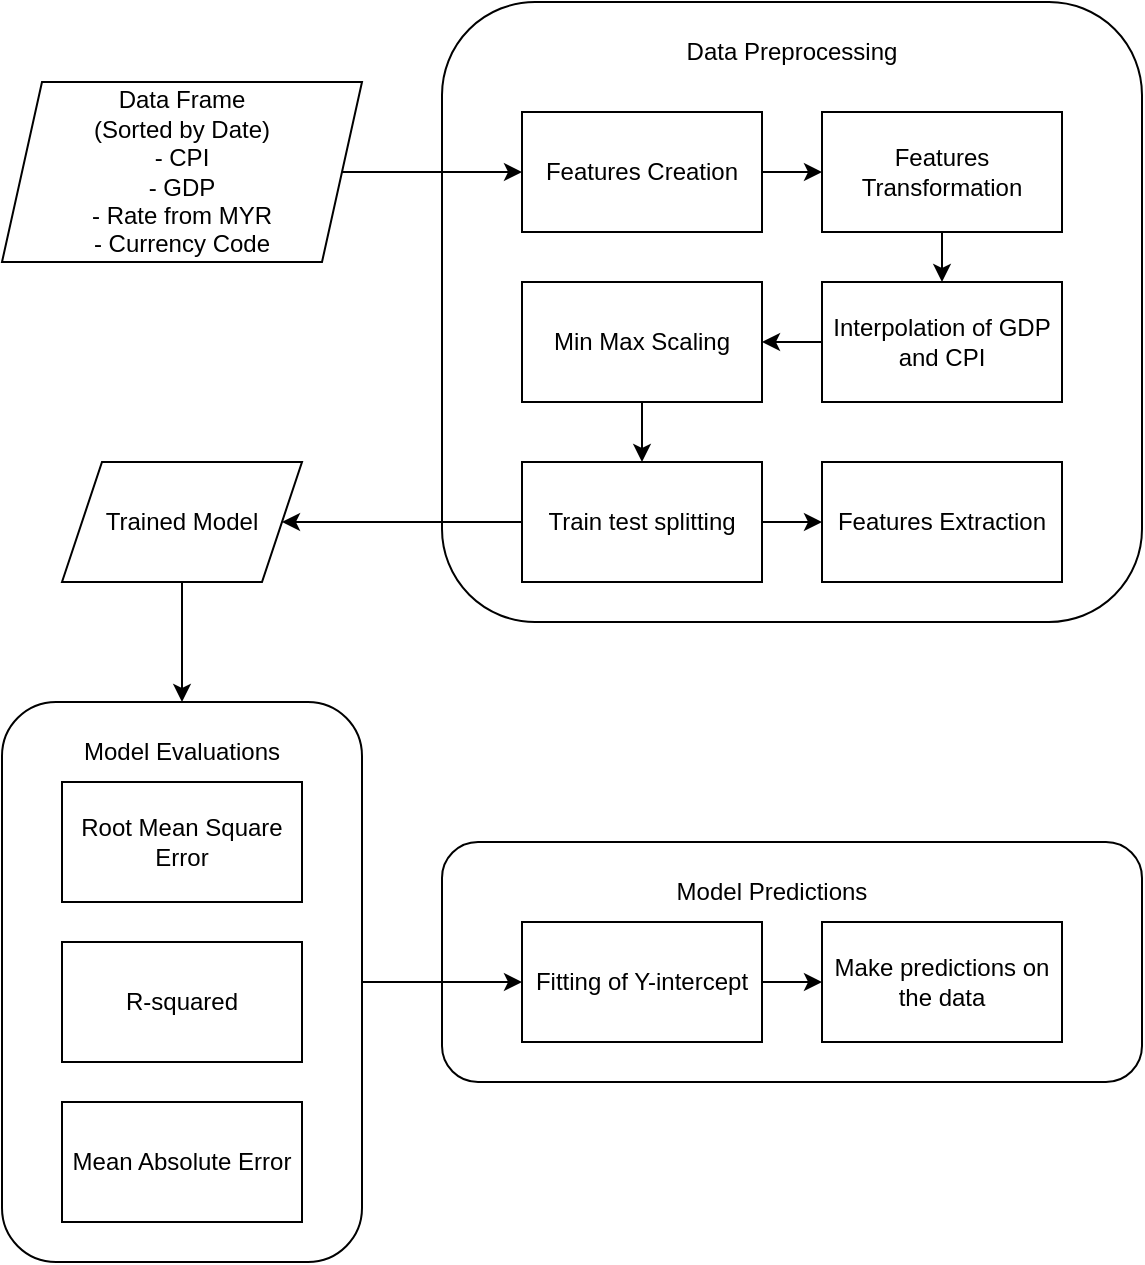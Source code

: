 <mxfile version="16.2.2" type="device"><diagram id="Mu8igYPd4poEiNuJc44h" name="Page-1"><mxGraphModel dx="981" dy="557" grid="1" gridSize="10" guides="1" tooltips="1" connect="1" arrows="1" fold="1" page="1" pageScale="1" pageWidth="850" pageHeight="1100" math="0" shadow="0"><root><mxCell id="0"/><mxCell id="1" parent="0"/><mxCell id="C6K-xXvhz-xuc2VjuOxU-5" value="" style="rounded=1;whiteSpace=wrap;html=1;" vertex="1" parent="1"><mxGeometry x="250" y="430" width="350" height="120" as="geometry"/></mxCell><mxCell id="iUhsNznjykiWyS5u_i9_-12" value="" style="rounded=1;whiteSpace=wrap;html=1;" parent="1" vertex="1"><mxGeometry x="250" y="10" width="350" height="310" as="geometry"/></mxCell><mxCell id="iUhsNznjykiWyS5u_i9_-3" style="edgeStyle=orthogonalEdgeStyle;rounded=0;orthogonalLoop=1;jettySize=auto;html=1;" parent="1" source="iUhsNznjykiWyS5u_i9_-2" target="iUhsNznjykiWyS5u_i9_-4" edge="1"><mxGeometry relative="1" as="geometry"><Array as="points"/><mxPoint x="290" y="95" as="targetPoint"/></mxGeometry></mxCell><mxCell id="iUhsNznjykiWyS5u_i9_-2" value="Data Frame &lt;br&gt;(Sorted by Date)&lt;br&gt;- CPI&lt;br&gt;- GDP&lt;br&gt;- Rate from MYR&lt;br&gt;- Currency Code" style="shape=parallelogram;perimeter=parallelogramPerimeter;whiteSpace=wrap;html=1;fixedSize=1;" parent="1" vertex="1"><mxGeometry x="30" y="50" width="180" height="90" as="geometry"/></mxCell><mxCell id="h-wgPgLE5hgl2A0TUto8-7" style="edgeStyle=none;rounded=0;orthogonalLoop=1;jettySize=auto;html=1;" parent="1" source="iUhsNznjykiWyS5u_i9_-4" target="h-wgPgLE5hgl2A0TUto8-3" edge="1"><mxGeometry relative="1" as="geometry"/></mxCell><mxCell id="iUhsNznjykiWyS5u_i9_-4" value="Features Creation" style="rounded=0;whiteSpace=wrap;html=1;" parent="1" vertex="1"><mxGeometry x="290" y="65" width="120" height="60" as="geometry"/></mxCell><mxCell id="iUhsNznjykiWyS5u_i9_-6" value="Features Extraction" style="rounded=0;whiteSpace=wrap;html=1;" parent="1" vertex="1"><mxGeometry x="440" y="240" width="120" height="60" as="geometry"/></mxCell><mxCell id="iUhsNznjykiWyS5u_i9_-19" style="rounded=0;orthogonalLoop=1;jettySize=auto;html=1;" parent="1" source="iUhsNznjykiWyS5u_i9_-16" target="iUhsNznjykiWyS5u_i9_-20" edge="1"><mxGeometry relative="1" as="geometry"><mxPoint x="650" y="90" as="targetPoint"/><mxPoint x="290" y="322.5" as="sourcePoint"/></mxGeometry></mxCell><mxCell id="iUhsNznjykiWyS5u_i9_-11" style="rounded=0;orthogonalLoop=1;jettySize=auto;html=1;" parent="1" source="iUhsNznjykiWyS5u_i9_-10" target="iUhsNznjykiWyS5u_i9_-16" edge="1"><mxGeometry relative="1" as="geometry"/></mxCell><mxCell id="iUhsNznjykiWyS5u_i9_-10" value="Min Max Scaling" style="rounded=0;whiteSpace=wrap;html=1;" parent="1" vertex="1"><mxGeometry x="290" y="150" width="120" height="60" as="geometry"/></mxCell><mxCell id="iUhsNznjykiWyS5u_i9_-13" value="Data Preprocessing" style="text;html=1;strokeColor=none;fillColor=none;align=center;verticalAlign=middle;whiteSpace=wrap;rounded=0;" parent="1" vertex="1"><mxGeometry x="345" y="20" width="160" height="30" as="geometry"/></mxCell><mxCell id="h-wgPgLE5hgl2A0TUto8-5" style="edgeStyle=none;rounded=0;orthogonalLoop=1;jettySize=auto;html=1;" parent="1" source="iUhsNznjykiWyS5u_i9_-16" target="iUhsNznjykiWyS5u_i9_-6" edge="1"><mxGeometry relative="1" as="geometry"/></mxCell><mxCell id="iUhsNznjykiWyS5u_i9_-16" value="Train test splitting" style="rounded=0;whiteSpace=wrap;html=1;" parent="1" vertex="1"><mxGeometry x="290" y="240" width="120" height="60" as="geometry"/></mxCell><mxCell id="C6K-xXvhz-xuc2VjuOxU-2" style="rounded=0;orthogonalLoop=1;jettySize=auto;html=1;entryX=0.5;entryY=0;entryDx=0;entryDy=0;" edge="1" parent="1" source="iUhsNznjykiWyS5u_i9_-20" target="C6K-xXvhz-xuc2VjuOxU-8"><mxGeometry relative="1" as="geometry"/></mxCell><mxCell id="iUhsNznjykiWyS5u_i9_-20" value="Trained Model" style="shape=parallelogram;perimeter=parallelogramPerimeter;whiteSpace=wrap;html=1;fixedSize=1;" parent="1" vertex="1"><mxGeometry x="60" y="240" width="120" height="60" as="geometry"/></mxCell><mxCell id="h-wgPgLE5hgl2A0TUto8-8" style="edgeStyle=none;rounded=0;orthogonalLoop=1;jettySize=auto;html=1;" parent="1" source="h-wgPgLE5hgl2A0TUto8-3" target="h-wgPgLE5hgl2A0TUto8-4" edge="1"><mxGeometry relative="1" as="geometry"/></mxCell><mxCell id="h-wgPgLE5hgl2A0TUto8-3" value="Features Transformation" style="rounded=0;whiteSpace=wrap;html=1;" parent="1" vertex="1"><mxGeometry x="440" y="65" width="120" height="60" as="geometry"/></mxCell><mxCell id="h-wgPgLE5hgl2A0TUto8-9" style="edgeStyle=none;rounded=0;orthogonalLoop=1;jettySize=auto;html=1;" parent="1" source="h-wgPgLE5hgl2A0TUto8-4" target="iUhsNznjykiWyS5u_i9_-10" edge="1"><mxGeometry relative="1" as="geometry"/></mxCell><mxCell id="h-wgPgLE5hgl2A0TUto8-4" value="Interpolation of GDP and CPI" style="rounded=0;whiteSpace=wrap;html=1;" parent="1" vertex="1"><mxGeometry x="440" y="150" width="120" height="60" as="geometry"/></mxCell><mxCell id="C6K-xXvhz-xuc2VjuOxU-4" style="edgeStyle=orthogonalEdgeStyle;rounded=0;orthogonalLoop=1;jettySize=auto;html=1;" edge="1" parent="1" source="C6K-xXvhz-xuc2VjuOxU-1" target="C6K-xXvhz-xuc2VjuOxU-3"><mxGeometry relative="1" as="geometry"/></mxCell><mxCell id="C6K-xXvhz-xuc2VjuOxU-1" value="Fitting of Y-intercept" style="rounded=0;whiteSpace=wrap;html=1;" vertex="1" parent="1"><mxGeometry x="290" y="470" width="120" height="60" as="geometry"/></mxCell><mxCell id="C6K-xXvhz-xuc2VjuOxU-3" value="Make predictions on the data" style="rounded=0;whiteSpace=wrap;html=1;" vertex="1" parent="1"><mxGeometry x="440" y="470" width="120" height="60" as="geometry"/></mxCell><mxCell id="C6K-xXvhz-xuc2VjuOxU-6" value="Model Predictions" style="text;html=1;strokeColor=none;fillColor=none;align=center;verticalAlign=middle;whiteSpace=wrap;rounded=0;" vertex="1" parent="1"><mxGeometry x="335" y="440" width="160" height="30" as="geometry"/></mxCell><mxCell id="C6K-xXvhz-xuc2VjuOxU-14" style="edgeStyle=none;rounded=0;orthogonalLoop=1;jettySize=auto;html=1;" edge="1" parent="1" source="C6K-xXvhz-xuc2VjuOxU-8" target="C6K-xXvhz-xuc2VjuOxU-1"><mxGeometry relative="1" as="geometry"/></mxCell><mxCell id="C6K-xXvhz-xuc2VjuOxU-8" value="" style="rounded=1;whiteSpace=wrap;html=1;" vertex="1" parent="1"><mxGeometry x="30" y="360" width="180" height="280" as="geometry"/></mxCell><mxCell id="C6K-xXvhz-xuc2VjuOxU-9" value="Model Evaluations" style="text;html=1;strokeColor=none;fillColor=none;align=center;verticalAlign=middle;whiteSpace=wrap;rounded=0;" vertex="1" parent="1"><mxGeometry x="40" y="370" width="160" height="30" as="geometry"/></mxCell><mxCell id="C6K-xXvhz-xuc2VjuOxU-10" value="R-squared" style="rounded=0;whiteSpace=wrap;html=1;" vertex="1" parent="1"><mxGeometry x="60" y="480" width="120" height="60" as="geometry"/></mxCell><mxCell id="C6K-xXvhz-xuc2VjuOxU-11" value="Mean Absolute Error" style="rounded=0;whiteSpace=wrap;html=1;" vertex="1" parent="1"><mxGeometry x="60" y="560" width="120" height="60" as="geometry"/></mxCell><mxCell id="C6K-xXvhz-xuc2VjuOxU-12" value="Root Mean Square Error" style="rounded=0;whiteSpace=wrap;html=1;" vertex="1" parent="1"><mxGeometry x="60" y="400" width="120" height="60" as="geometry"/></mxCell></root></mxGraphModel></diagram></mxfile>